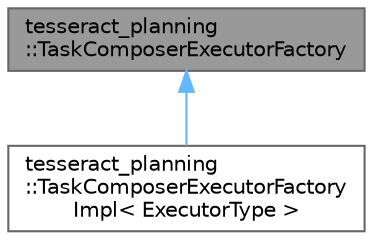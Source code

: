 digraph "tesseract_planning::TaskComposerExecutorFactory"
{
 // LATEX_PDF_SIZE
  bgcolor="transparent";
  edge [fontname=Helvetica,fontsize=10,labelfontname=Helvetica,labelfontsize=10];
  node [fontname=Helvetica,fontsize=10,shape=box,height=0.2,width=0.4];
  Node1 [label="tesseract_planning\l::TaskComposerExecutorFactory",height=0.2,width=0.4,color="gray40", fillcolor="grey60", style="filled", fontcolor="black",tooltip="Task Composer Executor Factory class used by the TaskComposerServer for loading executors to be calle..."];
  Node1 -> Node2 [dir="back",color="steelblue1",style="solid"];
  Node2 [label="tesseract_planning\l::TaskComposerExecutorFactory\lImpl\< ExecutorType \>",height=0.2,width=0.4,color="gray40", fillcolor="white", style="filled",URL="$dd/d74/classtesseract__planning_1_1TaskComposerExecutorFactoryImpl.html",tooltip=" "];
}
